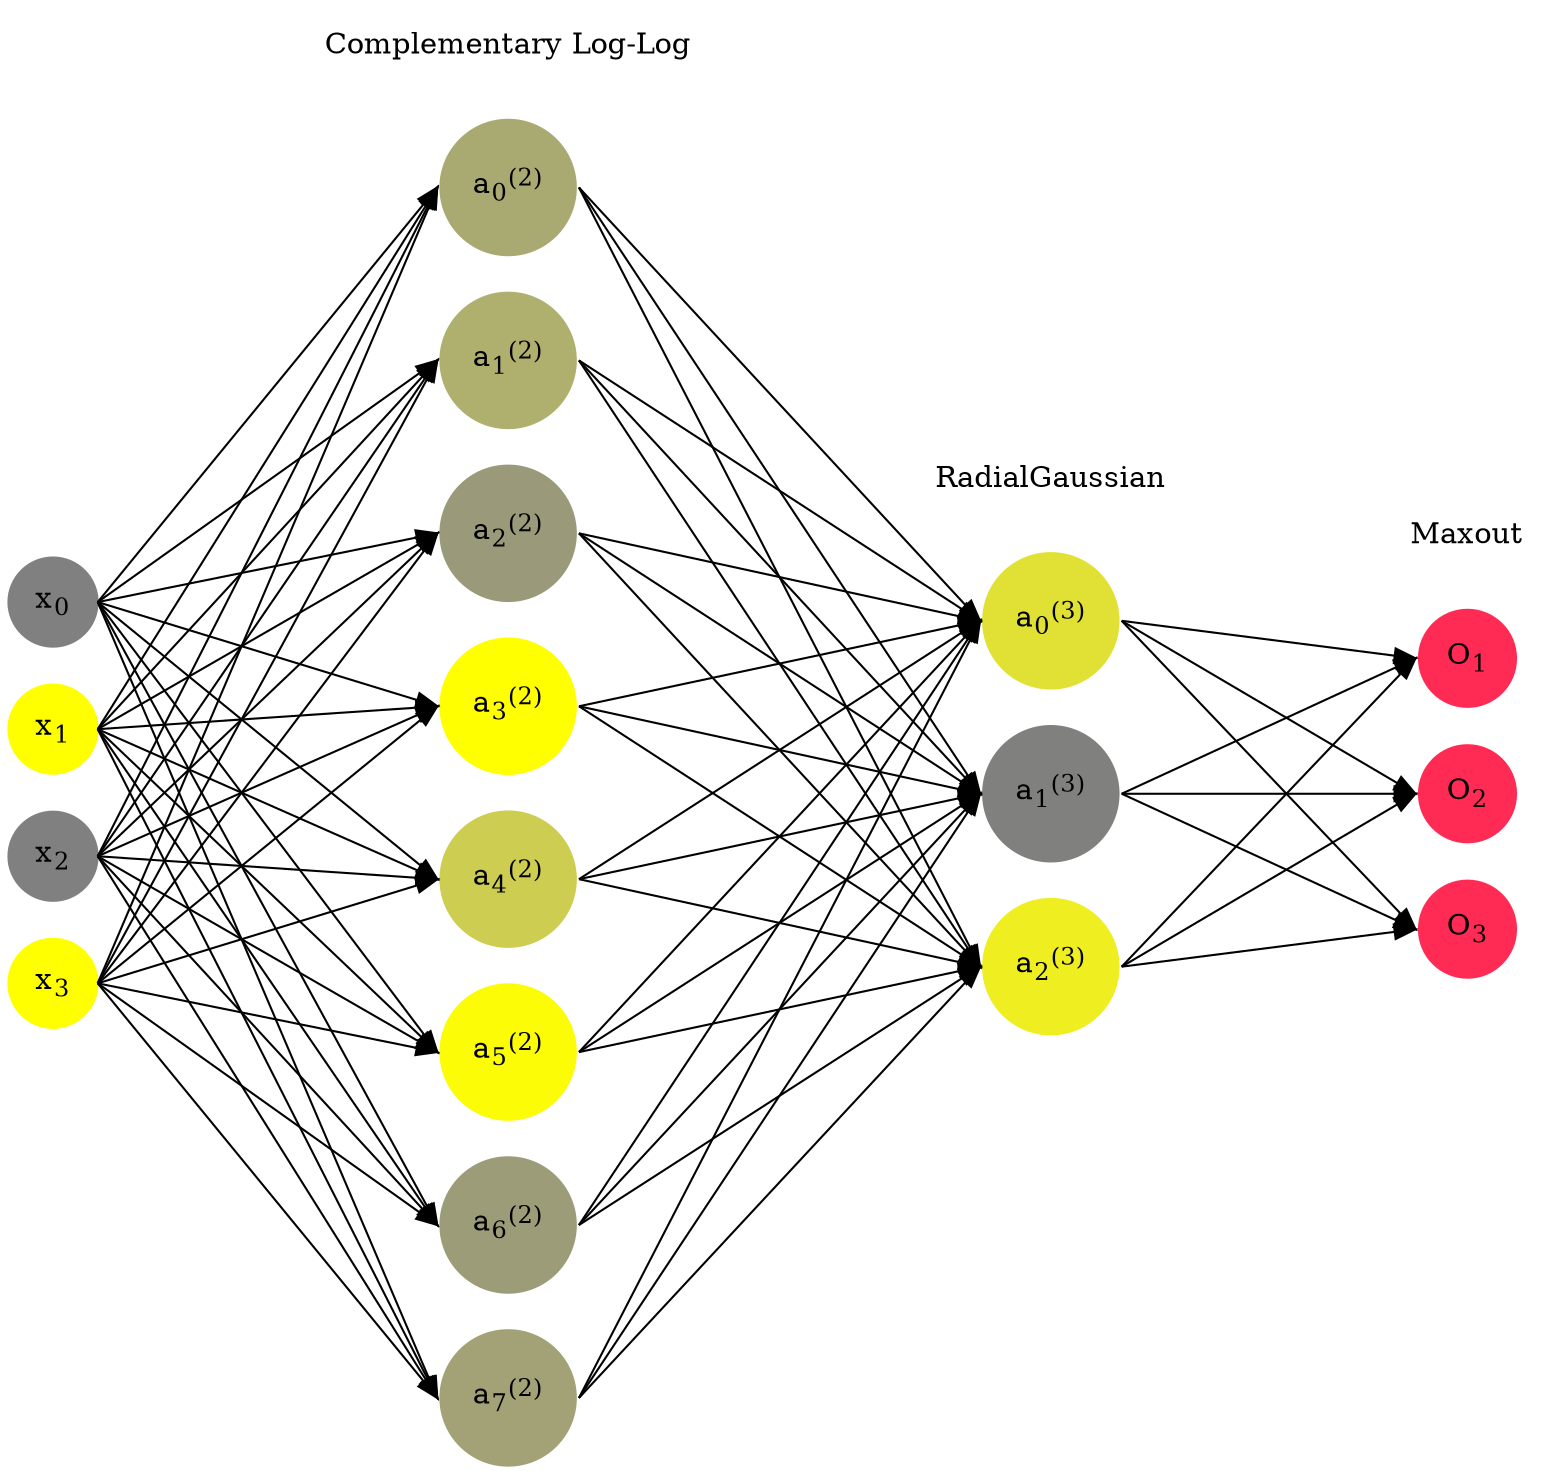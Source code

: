 digraph G {
	rankdir = LR;
	splines=false;
	edge[style=invis];
	ranksep= 1.4;
	{
	node [shape=circle, color="0.1667, 0.0, 0.5", style=filled, fillcolor="0.1667, 0.0, 0.5"];
	x0 [label=<x<sub>0</sub>>];
	}
	{
	node [shape=circle, color="0.1667, 1.0, 1.0", style=filled, fillcolor="0.1667, 1.0, 1.0"];
	x1 [label=<x<sub>1</sub>>];
	}
	{
	node [shape=circle, color="0.1667, 0.0, 0.5", style=filled, fillcolor="0.1667, 0.0, 0.5"];
	x2 [label=<x<sub>2</sub>>];
	}
	{
	node [shape=circle, color="0.1667, 1.0, 1.0", style=filled, fillcolor="0.1667, 1.0, 1.0"];
	x3 [label=<x<sub>3</sub>>];
	}
	{
	node [shape=circle, color="0.1667, 0.321188, 0.660594", style=filled, fillcolor="0.1667, 0.321188, 0.660594"];
	a02 [label=<a<sub>0</sub><sup>(2)</sup>>];
	}
	{
	node [shape=circle, color="0.1667, 0.369691, 0.684846", style=filled, fillcolor="0.1667, 0.369691, 0.684846"];
	a12 [label=<a<sub>1</sub><sup>(2)</sup>>];
	}
	{
	node [shape=circle, color="0.1667, 0.204205, 0.602103", style=filled, fillcolor="0.1667, 0.204205, 0.602103"];
	a22 [label=<a<sub>2</sub><sup>(2)</sup>>];
	}
	{
	node [shape=circle, color="0.1667, 1.000000, 1.000000", style=filled, fillcolor="0.1667, 1.000000, 1.000000"];
	a32 [label=<a<sub>3</sub><sup>(2)</sup>>];
	}
	{
	node [shape=circle, color="0.1667, 0.604675, 0.802338", style=filled, fillcolor="0.1667, 0.604675, 0.802338"];
	a42 [label=<a<sub>4</sub><sup>(2)</sup>>];
	}
	{
	node [shape=circle, color="0.1667, 0.971717, 0.985859", style=filled, fillcolor="0.1667, 0.971717, 0.985859"];
	a52 [label=<a<sub>5</sub><sup>(2)</sup>>];
	}
	{
	node [shape=circle, color="0.1667, 0.221483, 0.610741", style=filled, fillcolor="0.1667, 0.221483, 0.610741"];
	a62 [label=<a<sub>6</sub><sup>(2)</sup>>];
	}
	{
	node [shape=circle, color="0.1667, 0.271928, 0.635964", style=filled, fillcolor="0.1667, 0.271928, 0.635964"];
	a72 [label=<a<sub>7</sub><sup>(2)</sup>>];
	}
	{
	node [shape=circle, color="0.1667, 0.764063, 0.882032", style=filled, fillcolor="0.1667, 0.764063, 0.882032"];
	a03 [label=<a<sub>0</sub><sup>(3)</sup>>];
	}
	{
	node [shape=circle, color="0.1667, 0.005344, 0.502672", style=filled, fillcolor="0.1667, 0.005344, 0.502672"];
	a13 [label=<a<sub>1</sub><sup>(3)</sup>>];
	}
	{
	node [shape=circle, color="0.1667, 0.866003, 0.933002", style=filled, fillcolor="0.1667, 0.866003, 0.933002"];
	a23 [label=<a<sub>2</sub><sup>(3)</sup>>];
	}
	{
	node [shape=circle, color="0.9667, 0.83, 1.0", style=filled, fillcolor="0.9667, 0.83, 1.0"];
	O1 [label=<O<sub>1</sub>>];
	}
	{
	node [shape=circle, color="0.9667, 0.83, 1.0", style=filled, fillcolor="0.9667, 0.83, 1.0"];
	O2 [label=<O<sub>2</sub>>];
	}
	{
	node [shape=circle, color="0.9667, 0.83, 1.0", style=filled, fillcolor="0.9667, 0.83, 1.0"];
	O3 [label=<O<sub>3</sub>>];
	}
	{
	rank=same;
	x0->x1->x2->x3;
	}
	{
	rank=same;
	a02->a12->a22->a32->a42->a52->a62->a72;
	}
	{
	rank=same;
	a03->a13->a23;
	}
	{
	rank=same;
	O1->O2->O3;
	}
	l1 [shape=plaintext,label="Complementary Log-Log"];
	l1->a02;
	{rank=same; l1;a02};
	l2 [shape=plaintext,label="RadialGaussian"];
	l2->a03;
	{rank=same; l2;a03};
	l3 [shape=plaintext,label="Maxout"];
	l3->O1;
	{rank=same; l3;O1};
edge[style=solid, tailport=e, headport=w];
	{x0;x1;x2;x3} -> {a02;a12;a22;a32;a42;a52;a62;a72};
	{a02;a12;a22;a32;a42;a52;a62;a72} -> {a03;a13;a23};
	{a03;a13;a23} -> {O1,O2,O3};
}